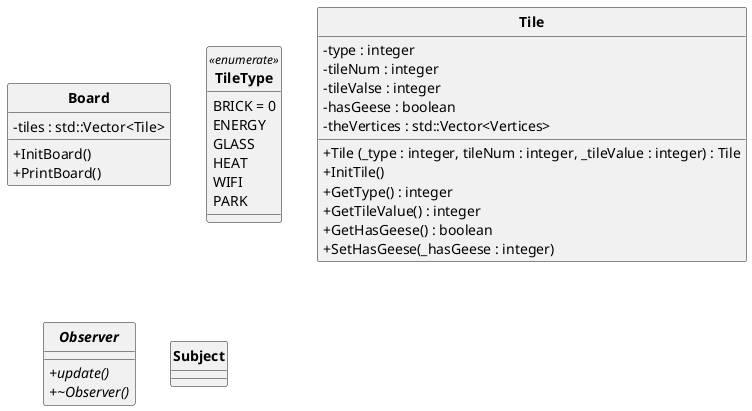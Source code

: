 @startuml CS246 Final Project UML 
skinparam style strictuml
skinparam SequenceMessageAlignment center
skinparam classAttributeIconSize 0

' class **Board**  
' class **TileType**
' class **Tile**
' class **Observer**
' class **Subject**
' class **Vertices**
' class **Edge**
' class **BuilderType**
' class **Builder**
' class **ResidenceType**
' class **Residence**
' class **Game**

class **Board**  {
    -tiles : std::Vector<Tile>
    +InitBoard()
    +PrintBoard()
} 

enum **TileType** << enumerate >> {
    BRICK = 0
    ENERGY 
    GLASS 
    HEAT 
    WIFI 
    PARK
}

class **Tile** {
    - type : integer
    - tileNum : integer
    - tileValse : integer
    - hasGeese : boolean
    - theVertices : std::Vector<Vertices>
    + Tile (_type : integer, tileNum : integer, _tileValue : integer) : Tile
    + InitTile()
    + GetType() : integer
    + GetTileValue() : integer 
    + GetHasGeese() : boolean
    + SetHasGeese(_hasGeese : integer)
} 
abstract class **Observer** {
    + {abstract} update()
    + {abstract} ~Observer()
}

class **Subject** {

}


@enduml